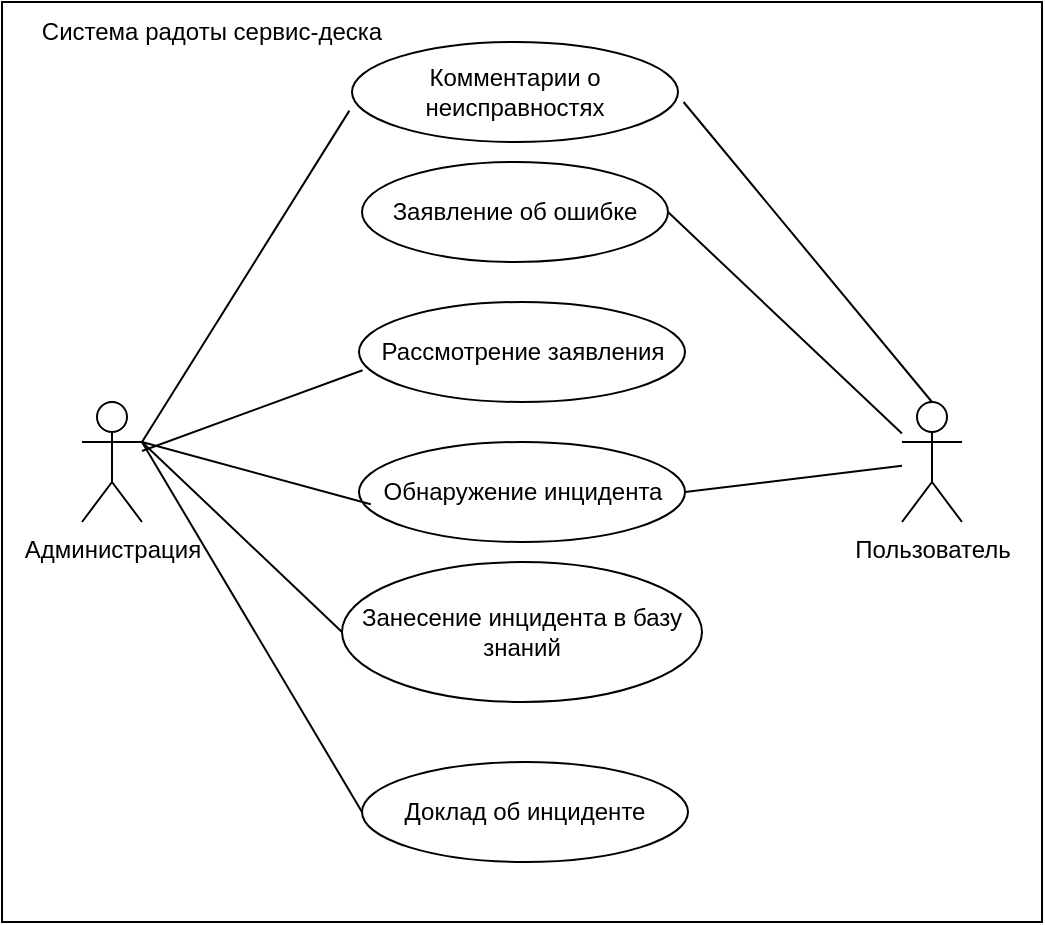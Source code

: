 <mxfile version="21.7.2" type="device">
  <diagram name="Страница — 1" id="zZnaD5fOozKqOGdAS4zi">
    <mxGraphModel dx="789" dy="542" grid="1" gridSize="10" guides="1" tooltips="1" connect="1" arrows="1" fold="1" page="1" pageScale="1" pageWidth="827" pageHeight="1169" math="0" shadow="0">
      <root>
        <mxCell id="0" />
        <mxCell id="1" parent="0" />
        <mxCell id="ibMJWfcVv6k3tUkmRZ9H-1" value="" style="rounded=0;whiteSpace=wrap;html=1;" vertex="1" parent="1">
          <mxGeometry x="170" y="70" width="520" height="460" as="geometry" />
        </mxCell>
        <mxCell id="ibMJWfcVv6k3tUkmRZ9H-2" value="Система радоты сервис-деска" style="text;html=1;strokeColor=none;fillColor=none;align=center;verticalAlign=middle;whiteSpace=wrap;rounded=0;" vertex="1" parent="1">
          <mxGeometry x="180" y="70" width="190" height="30" as="geometry" />
        </mxCell>
        <mxCell id="ibMJWfcVv6k3tUkmRZ9H-3" value="Заявление об ошибке" style="ellipse;whiteSpace=wrap;html=1;" vertex="1" parent="1">
          <mxGeometry x="350" y="150" width="153" height="50" as="geometry" />
        </mxCell>
        <mxCell id="ibMJWfcVv6k3tUkmRZ9H-4" value="Пользователь" style="shape=umlActor;verticalLabelPosition=bottom;verticalAlign=top;html=1;outlineConnect=0;" vertex="1" parent="1">
          <mxGeometry x="620" y="270" width="30" height="60" as="geometry" />
        </mxCell>
        <mxCell id="ibMJWfcVv6k3tUkmRZ9H-6" value="" style="endArrow=none;html=1;rounded=0;exitX=1;exitY=0.5;exitDx=0;exitDy=0;" edge="1" parent="1" source="ibMJWfcVv6k3tUkmRZ9H-3" target="ibMJWfcVv6k3tUkmRZ9H-4">
          <mxGeometry width="50" height="50" relative="1" as="geometry">
            <mxPoint x="410" y="350" as="sourcePoint" />
            <mxPoint x="460" y="300" as="targetPoint" />
          </mxGeometry>
        </mxCell>
        <mxCell id="ibMJWfcVv6k3tUkmRZ9H-7" value="Администрация" style="shape=umlActor;verticalLabelPosition=bottom;verticalAlign=top;html=1;outlineConnect=0;" vertex="1" parent="1">
          <mxGeometry x="210" y="270" width="30" height="60" as="geometry" />
        </mxCell>
        <mxCell id="ibMJWfcVv6k3tUkmRZ9H-8" value="Рассмотрение заявления" style="ellipse;whiteSpace=wrap;html=1;" vertex="1" parent="1">
          <mxGeometry x="348.5" y="220" width="163" height="50" as="geometry" />
        </mxCell>
        <mxCell id="ibMJWfcVv6k3tUkmRZ9H-9" value="" style="endArrow=none;html=1;rounded=0;entryX=0.011;entryY=0.683;entryDx=0;entryDy=0;entryPerimeter=0;" edge="1" parent="1" source="ibMJWfcVv6k3tUkmRZ9H-7" target="ibMJWfcVv6k3tUkmRZ9H-8">
          <mxGeometry width="50" height="50" relative="1" as="geometry">
            <mxPoint x="290" y="300" as="sourcePoint" />
            <mxPoint x="340" y="250" as="targetPoint" />
          </mxGeometry>
        </mxCell>
        <mxCell id="ibMJWfcVv6k3tUkmRZ9H-10" value="Обнаружение инцидента" style="ellipse;whiteSpace=wrap;html=1;" vertex="1" parent="1">
          <mxGeometry x="348.5" y="290" width="163" height="50" as="geometry" />
        </mxCell>
        <mxCell id="ibMJWfcVv6k3tUkmRZ9H-12" value="" style="endArrow=none;html=1;rounded=0;exitX=1;exitY=0.333;exitDx=0;exitDy=0;exitPerimeter=0;entryX=0.036;entryY=0.623;entryDx=0;entryDy=0;entryPerimeter=0;" edge="1" parent="1" source="ibMJWfcVv6k3tUkmRZ9H-7" target="ibMJWfcVv6k3tUkmRZ9H-10">
          <mxGeometry width="50" height="50" relative="1" as="geometry">
            <mxPoint x="290" y="320" as="sourcePoint" />
            <mxPoint x="340" y="270" as="targetPoint" />
          </mxGeometry>
        </mxCell>
        <mxCell id="ibMJWfcVv6k3tUkmRZ9H-13" value="" style="endArrow=none;html=1;rounded=0;exitX=1;exitY=0.5;exitDx=0;exitDy=0;" edge="1" parent="1" source="ibMJWfcVv6k3tUkmRZ9H-10" target="ibMJWfcVv6k3tUkmRZ9H-4">
          <mxGeometry width="50" height="50" relative="1" as="geometry">
            <mxPoint x="510" y="300" as="sourcePoint" />
            <mxPoint x="560" y="250" as="targetPoint" />
          </mxGeometry>
        </mxCell>
        <mxCell id="ibMJWfcVv6k3tUkmRZ9H-14" value="Занесение инцидента в базу знаний" style="ellipse;whiteSpace=wrap;html=1;" vertex="1" parent="1">
          <mxGeometry x="340" y="350" width="180" height="70" as="geometry" />
        </mxCell>
        <mxCell id="ibMJWfcVv6k3tUkmRZ9H-15" value="" style="endArrow=none;html=1;rounded=0;exitX=1;exitY=0.333;exitDx=0;exitDy=0;exitPerimeter=0;entryX=0;entryY=0.5;entryDx=0;entryDy=0;" edge="1" parent="1" source="ibMJWfcVv6k3tUkmRZ9H-7" target="ibMJWfcVv6k3tUkmRZ9H-14">
          <mxGeometry width="50" height="50" relative="1" as="geometry">
            <mxPoint x="270" y="400" as="sourcePoint" />
            <mxPoint x="320" y="350" as="targetPoint" />
          </mxGeometry>
        </mxCell>
        <mxCell id="ibMJWfcVv6k3tUkmRZ9H-16" value="Комментарии о неисправностях" style="ellipse;whiteSpace=wrap;html=1;" vertex="1" parent="1">
          <mxGeometry x="345" y="90" width="163" height="50" as="geometry" />
        </mxCell>
        <mxCell id="ibMJWfcVv6k3tUkmRZ9H-18" value="" style="endArrow=none;html=1;rounded=0;exitX=0.5;exitY=0;exitDx=0;exitDy=0;exitPerimeter=0;entryX=1.017;entryY=0.6;entryDx=0;entryDy=0;entryPerimeter=0;" edge="1" parent="1" source="ibMJWfcVv6k3tUkmRZ9H-4" target="ibMJWfcVv6k3tUkmRZ9H-16">
          <mxGeometry width="50" height="50" relative="1" as="geometry">
            <mxPoint x="590" y="190" as="sourcePoint" />
            <mxPoint x="640" y="140" as="targetPoint" />
          </mxGeometry>
        </mxCell>
        <mxCell id="ibMJWfcVv6k3tUkmRZ9H-19" value="" style="endArrow=none;html=1;rounded=0;exitX=1;exitY=0.333;exitDx=0;exitDy=0;exitPerimeter=0;entryX=-0.008;entryY=0.686;entryDx=0;entryDy=0;entryPerimeter=0;" edge="1" parent="1" source="ibMJWfcVv6k3tUkmRZ9H-7" target="ibMJWfcVv6k3tUkmRZ9H-16">
          <mxGeometry width="50" height="50" relative="1" as="geometry">
            <mxPoint x="250" y="240" as="sourcePoint" />
            <mxPoint x="300" y="190" as="targetPoint" />
          </mxGeometry>
        </mxCell>
        <mxCell id="ibMJWfcVv6k3tUkmRZ9H-20" value="Доклад об инциденте" style="ellipse;whiteSpace=wrap;html=1;" vertex="1" parent="1">
          <mxGeometry x="350" y="450" width="163" height="50" as="geometry" />
        </mxCell>
        <mxCell id="ibMJWfcVv6k3tUkmRZ9H-21" value="" style="endArrow=none;html=1;rounded=0;exitX=1;exitY=0.333;exitDx=0;exitDy=0;exitPerimeter=0;entryX=0;entryY=0.5;entryDx=0;entryDy=0;" edge="1" parent="1" source="ibMJWfcVv6k3tUkmRZ9H-7" target="ibMJWfcVv6k3tUkmRZ9H-20">
          <mxGeometry width="50" height="50" relative="1" as="geometry">
            <mxPoint x="250" y="490" as="sourcePoint" />
            <mxPoint x="300" y="440" as="targetPoint" />
          </mxGeometry>
        </mxCell>
      </root>
    </mxGraphModel>
  </diagram>
</mxfile>
